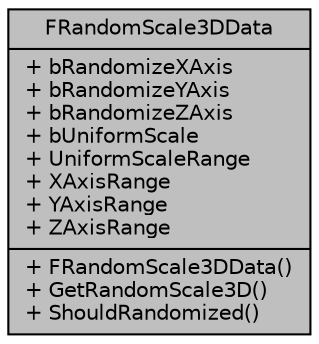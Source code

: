 digraph "FRandomScale3DData"
{
  edge [fontname="Helvetica",fontsize="10",labelfontname="Helvetica",labelfontsize="10"];
  node [fontname="Helvetica",fontsize="10",shape=record];
  Node1 [label="{FRandomScale3DData\n|+ bRandomizeXAxis\l+ bRandomizeYAxis\l+ bRandomizeZAxis\l+ bUniformScale\l+ UniformScaleRange\l+ XAxisRange\l+ YAxisRange\l+ ZAxisRange\l|+ FRandomScale3DData()\l+ GetRandomScale3D()\l+ ShouldRandomized()\l}",height=0.2,width=0.4,color="black", fillcolor="grey75", style="filled", fontcolor="black"];
}

